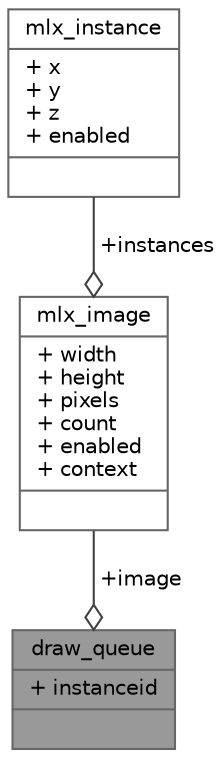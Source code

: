 digraph "draw_queue"
{
 // INTERACTIVE_SVG=YES
 // LATEX_PDF_SIZE
  bgcolor="transparent";
  edge [fontname=Helvetica,fontsize=10,labelfontname=Helvetica,labelfontsize=10];
  node [fontname=Helvetica,fontsize=10,shape=box,height=0.2,width=0.4];
  Node1 [shape=record,label="{draw_queue\n|+ instanceid\l|}",height=0.2,width=0.4,color="gray40", fillcolor="grey60", style="filled", fontcolor="black",tooltip=" "];
  Node2 -> Node1 [color="grey25",style="solid",label=" +image" ,arrowhead="odiamond"];
  Node2 [shape=record,label="{mlx_image\n|+ width\l+ height\l+ pixels\l+ count\l+ enabled\l+ context\l|}",height=0.2,width=0.4,color="gray40", fillcolor="white", style="filled",URL="$structmlx__image.html",tooltip=" "];
  Node3 -> Node2 [color="grey25",style="solid",label=" +instances" ,arrowhead="odiamond"];
  Node3 [shape=record,label="{mlx_instance\n|+ x\l+ y\l+ z\l+ enabled\l|}",height=0.2,width=0.4,color="gray40", fillcolor="white", style="filled",URL="$structmlx__instance.html",tooltip=" "];
}
